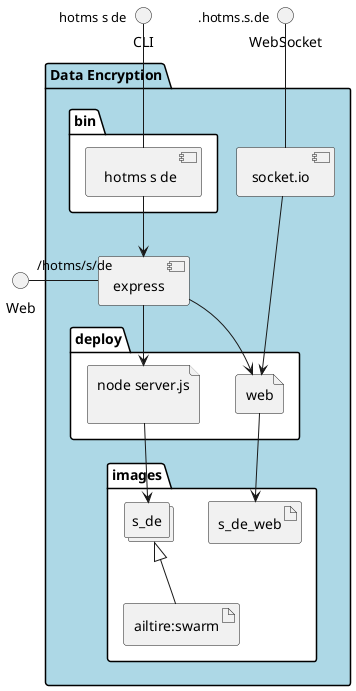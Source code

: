 @startuml
  interface CLI
  interface Web
  interface WebSocket
package "Data Encryption" #lightblue {
  component express as REST
  component socket.io as socket
  folder bin #ffffff {
    component " hotms s de" as binName
  }
  binName --> REST

  folder deploy #ffffff {
      file "node server.js\n" as s_de_container
      REST --> s_de_container

  
    file "web" as web_container
    REST --> web_container
    socket ---> web_container
  
  }
  folder images #ffffff {
    collections "s_de" as s_deimage
    artifact "ailtire:swarm" as ailtireswarm
    s_deimage <|-- ailtireswarm
    s_de_container --> s_deimage

  
      artifact "s_de_web" as s_de_web
      web_container --> s_de_web
    
  }
}
CLI " hotms s de" -- binName
Web "/hotms/s/de" - REST
WebSocket ".hotms.s.de" -- socket

@enduml
